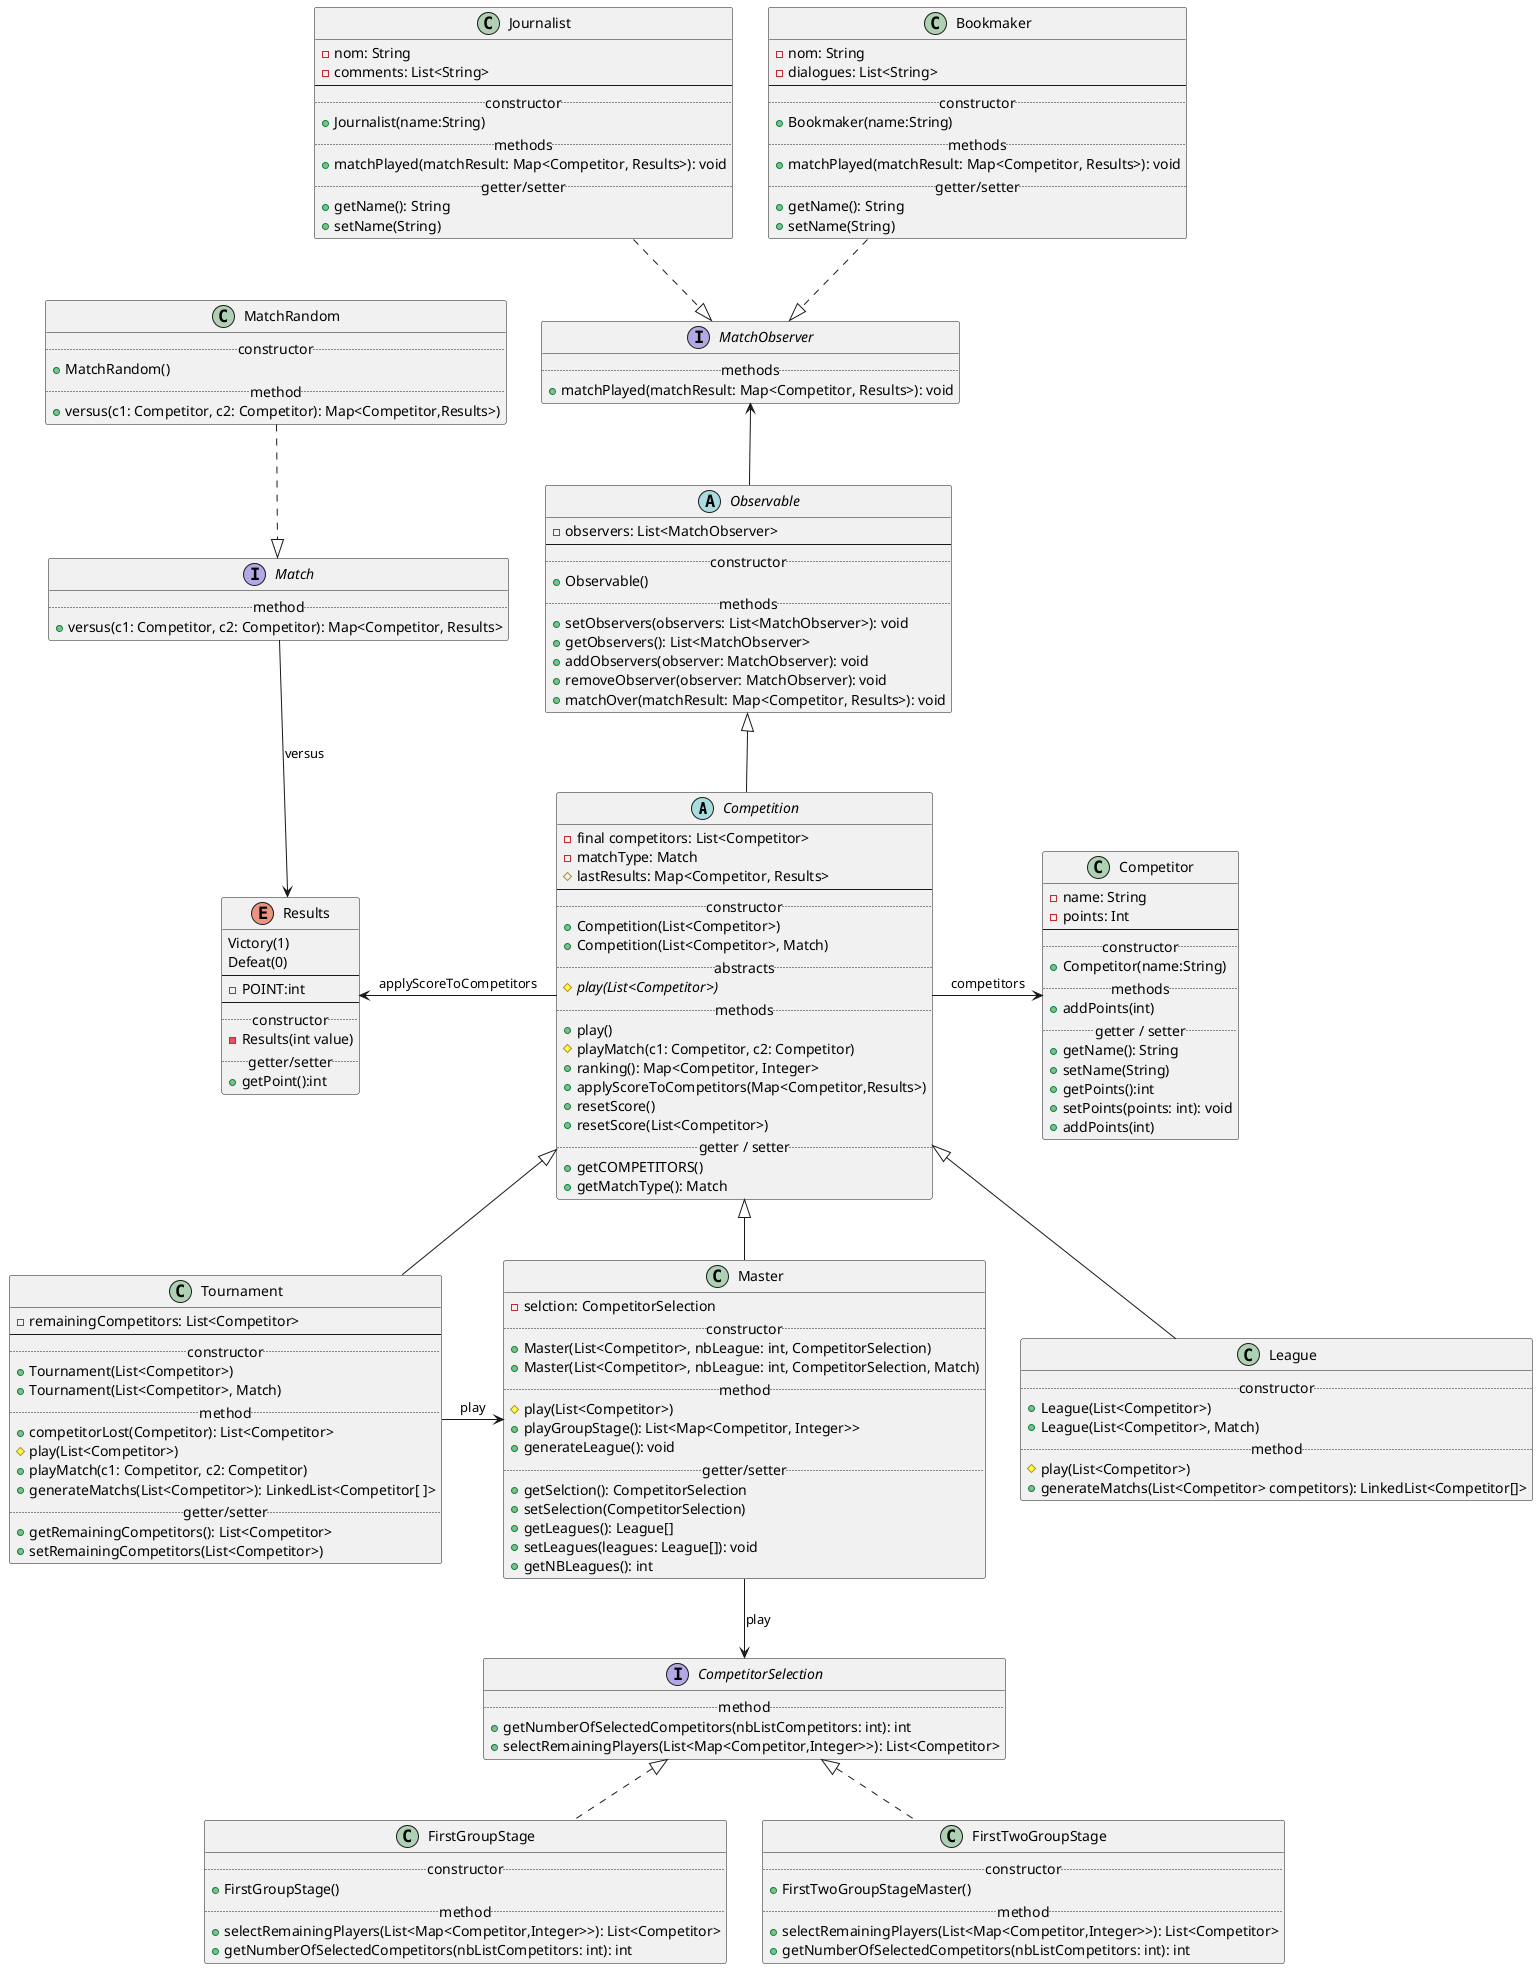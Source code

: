 @startuml uml

abstract class Competition {
    - final competitors: List<Competitor>
    - matchType: Match
	# lastResults: Map<Competitor, Results>
    ---
    ..constructor..
    + Competition(List<Competitor>)
    + Competition(List<Competitor>, Match)
    ..abstracts..
    # {abstract} play(List<Competitor>)
    ..methods..
    + play()
    # playMatch(c1: Competitor, c2: Competitor)
    + ranking(): Map<Competitor, Integer>
    + applyScoreToCompetitors(Map<Competitor,Results>)
    + resetScore()
    + resetScore(List<Competitor>)
    ..getter / setter..
    + getCOMPETITORS()
    + getMatchType(): Match
}

enum Results {
    Victory(1)
    Defeat(0)
    ---
    - POINT:int
    ---
    ..constructor..
    - Results(int value)
    ..getter/setter..
    + getPoint():int
}

class Tournament {
    - remainingCompetitors: List<Competitor>
    ---
    ..constructor..
    + Tournament(List<Competitor>)
    + Tournament(List<Competitor>, Match)
    ..method..
    + competitorLost(Competitor): List<Competitor>
    # play(List<Competitor>)
    + playMatch(c1: Competitor, c2: Competitor)
    + generateMatchs(List<Competitor>): LinkedList<Competitor[ ]>
    ..getter/setter..
    + getRemainingCompetitors(): List<Competitor>
    + setRemainingCompetitors(List<Competitor>)
}

class League {
    ..constructor..
    + League(List<Competitor>)
    + League(List<Competitor>, Match)
    ..method..
    # play(List<Competitor>)
    + generateMatchs(List<Competitor> competitors): LinkedList<Competitor[]>
}

class Master {
    - selction: CompetitorSelection
    ..constructor..
    + Master(List<Competitor>, nbLeague: int, CompetitorSelection)
    + Master(List<Competitor>, nbLeague: int, CompetitorSelection, Match)
    ..method..
    # play(List<Competitor>)
    + playGroupStage(): List<Map<Competitor, Integer>>
    + generateLeague(): void
    ..getter/setter..
    + getSelction(): CompetitorSelection
    + setSelection(CompetitorSelection)
    + getLeagues(): League[]
    + setLeagues(leagues: League[]): void
    + getNBLeagues(): int
}

interface CompetitorSelection {
    ..method..
    + getNumberOfSelectedCompetitors(nbListCompetitors: int): int
    + selectRemainingPlayers(List<Map<Competitor,Integer>>): List<Competitor> 
}

class FirstGroupStage {
    ..constructor..
    + FirstGroupStage()
    ..method..
    + selectRemainingPlayers(List<Map<Competitor,Integer>>): List<Competitor>
    + getNumberOfSelectedCompetitors(nbListCompetitors: int): int
}

class FirstTwoGroupStage {
    ..constructor..
    + FirstTwoGroupStageMaster()
    ..method..
    + selectRemainingPlayers(List<Map<Competitor,Integer>>): List<Competitor>
    + getNumberOfSelectedCompetitors(nbListCompetitors: int): int
}

interface Match {
    ..method..
    + versus(c1: Competitor, c2: Competitor): Map<Competitor, Results>
}

class MatchRandom {
    ..constructor..
    + MatchRandom()
    ..method..
    + versus(c1: Competitor, c2: Competitor): Map<Competitor,Results>)
}

class Competitor {
    - name: String
    - points: Int
    ---
    ..constructor..
    + Competitor(name:String)
    ..methods..
    + addPoints(int)
    ..getter / setter..
    + getName(): String
    + setName(String)
    + getPoints():int
    + setPoints(points: int): void
    + addPoints(int)
}

abstract Observable {
    - observers: List<MatchObserver>
    ---
    ..constructor..
    + Observable()
    ..methods..
    + setObservers(observers: List<MatchObserver>): void
    + getObservers(): List<MatchObserver>
    + addObservers(observer: MatchObserver): void
    + removeObserver(observer: MatchObserver): void
    + matchOver(matchResult: Map<Competitor, Results>): void
}

interface MatchObserver {
    ..methods..
    + matchPlayed(matchResult: Map<Competitor, Results>): void
}

class Bookmaker {
    - nom: String
    - dialogues: List<String>
    --
    ..constructor..
    + Bookmaker(name:String)
    ..methods..
    + matchPlayed(matchResult: Map<Competitor, Results>): void
    ..getter/setter..
    + getName(): String
    + setName(String)
}

class Journalist {
    - nom: String
    - comments: List<String>
    --
    ..constructor..
    + Journalist(name:String)
    ..methods..
    + matchPlayed(matchResult: Map<Competitor, Results>): void
    ..getter/setter..
    + getName(): String
    + setName(String)
}

Observable <|-down- Competition
MatchObserver <-down- Observable
MatchObserver <|.up. Bookmaker
MatchObserver <|.up. Journalist

Competition <|-down- League
Competition <|-down- Tournament
Competition <|-down- Master

CompetitorSelection <-up- Master:play

Master  <-left- Tournament:play
Match <|.up. MatchRandom
Competitor <-left- Competition:competitors
Results <-right- Competition:applyScoreToCompetitors
Results <-up- Match:versus

CompetitorSelection <|.down. FirstGroupStage
CompetitorSelection <|.down. FirstTwoGroupStage

@enduml
